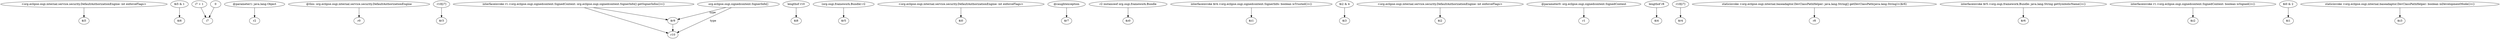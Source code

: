 digraph g {
0[label="<org.eclipse.osgi.internal.service.security.DefaultAuthorizationEngine: int enforceFlags>"]
1[label="$i5"]
0->1[label=""]
2[label="$i5 & 1"]
3[label="$i6"]
2->3[label=""]
4[label="i7 + 1"]
5[label="i7"]
4->5[label=""]
6[label="@parameter1: java.lang.Object"]
7[label="r2"]
6->7[label=""]
8[label="@this: org.eclipse.osgi.internal.service.security.DefaultAuthorizationEngine"]
9[label="r0"]
8->9[label=""]
10[label="r10[i7]"]
11[label="$r3"]
10->11[label=""]
12[label="$r9"]
13[label="r10"]
12->13[label=""]
14[label="lengthof r10"]
15[label="$i8"]
14->15[label=""]
16[label="(org.osgi.framework.Bundle) r2"]
17[label="$r5"]
16->17[label=""]
18[label="<org.eclipse.osgi.internal.service.security.DefaultAuthorizationEngine: int enforceFlags>"]
19[label="$i0"]
18->19[label=""]
20[label="@caughtexception"]
21[label="$r7"]
20->21[label=""]
22[label="r2 instanceof org.osgi.framework.Bundle"]
23[label="$z0"]
22->23[label=""]
24[label="interfaceinvoke $r4.<org.eclipse.osgi.signedcontent.SignerInfo: boolean isTrusted()>()"]
25[label="$z1"]
24->25[label=""]
26[label="$i2 & 4"]
27[label="$i3"]
26->27[label=""]
28[label="interfaceinvoke r1.<org.eclipse.osgi.signedcontent.SignedContent: org.eclipse.osgi.signedcontent.SignerInfo[] getSignerInfos()>()"]
28->13[label=""]
29[label="0"]
29->5[label=""]
30[label="<org.eclipse.osgi.internal.service.security.DefaultAuthorizationEngine: int enforceFlags>"]
31[label="$i2"]
30->31[label=""]
28->12[label=""]
32[label="@parameter0: org.eclipse.osgi.signedcontent.SignedContent"]
33[label="r1"]
32->33[label=""]
34[label="lengthof r8"]
35[label="$i4"]
34->35[label=""]
36[label="r10[i7]"]
37[label="$r4"]
36->37[label=""]
38[label="staticinvoke <org.eclipse.osgi.internal.baseadaptor.DevClassPathHelper: java.lang.String[] getDevClassPath(java.lang.String)>($r6)"]
39[label="r8"]
38->39[label=""]
40[label="org.eclipse.osgi.signedcontent.SignerInfo[]"]
40->12[label="type"]
41[label="interfaceinvoke $r5.<org.osgi.framework.Bundle: java.lang.String getSymbolicName()>()"]
42[label="$r6"]
41->42[label=""]
43[label="interfaceinvoke r1.<org.eclipse.osgi.signedcontent.SignedContent: boolean isSigned()>()"]
44[label="$z2"]
43->44[label=""]
40->13[label="type"]
45[label="$i0 & 2"]
46[label="$i1"]
45->46[label=""]
47[label="staticinvoke <org.eclipse.osgi.internal.baseadaptor.DevClassPathHelper: boolean inDevelopmentMode()>()"]
48[label="$z3"]
47->48[label=""]
}